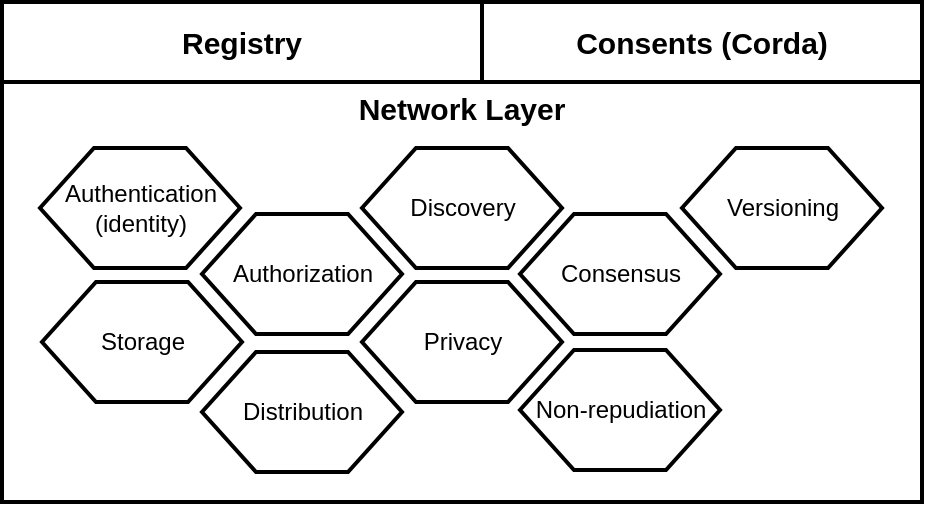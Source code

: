 <mxfile version="13.0.4" type="device"><diagram id="bCKk-7liBdbtBjq1gLEX" name="Page-1"><mxGraphModel dx="1352" dy="841" grid="1" gridSize="10" guides="1" tooltips="1" connect="1" arrows="1" fold="1" page="1" pageScale="1" pageWidth="827" pageHeight="1169" math="0" shadow="0"><root><mxCell id="0"/><mxCell id="1" parent="0"/><mxCell id="Csew-scbd0l05-6FHhy7-29" value="Network Layer" style="rounded=0;whiteSpace=wrap;html=1;strokeWidth=2;gradientColor=none;fillColor=none;labelPosition=center;verticalLabelPosition=top;align=center;verticalAlign=bottom;spacingTop=0;spacing=-23;fontStyle=1;fontSize=15;" parent="1" vertex="1"><mxGeometry x="130" y="200" width="460" height="210" as="geometry"/></mxCell><mxCell id="Csew-scbd0l05-6FHhy7-21" value="Storage" style="verticalLabelPosition=middle;verticalAlign=middle;html=1;shape=hexagon;perimeter=hexagonPerimeter2;arcSize=6;size=0.27;strokeWidth=2;labelPosition=center;align=center;" parent="1" vertex="1"><mxGeometry x="150" y="300" width="100" height="60" as="geometry"/></mxCell><mxCell id="Csew-scbd0l05-6FHhy7-25" value="Distribution" style="verticalLabelPosition=middle;verticalAlign=middle;html=1;shape=hexagon;perimeter=hexagonPerimeter2;arcSize=6;size=0.27;strokeWidth=2;labelPosition=center;align=center;" parent="1" vertex="1"><mxGeometry x="230" y="335" width="100" height="60" as="geometry"/></mxCell><mxCell id="Csew-scbd0l05-6FHhy7-26" value="Consensus" style="verticalLabelPosition=middle;verticalAlign=middle;html=1;shape=hexagon;perimeter=hexagonPerimeter2;arcSize=6;size=0.27;strokeWidth=2;labelPosition=center;align=center;" parent="1" vertex="1"><mxGeometry x="389" y="266" width="100" height="60" as="geometry"/></mxCell><mxCell id="Csew-scbd0l05-6FHhy7-27" value="Privacy" style="verticalLabelPosition=middle;verticalAlign=middle;html=1;shape=hexagon;perimeter=hexagonPerimeter2;arcSize=6;size=0.27;strokeWidth=2;labelPosition=center;align=center;" parent="1" vertex="1"><mxGeometry x="310" y="300" width="100" height="60" as="geometry"/></mxCell><mxCell id="Csew-scbd0l05-6FHhy7-28" value="Authorization" style="verticalLabelPosition=middle;verticalAlign=middle;html=1;shape=hexagon;perimeter=hexagonPerimeter2;arcSize=6;size=0.27;strokeWidth=2;labelPosition=center;align=center;" parent="1" vertex="1"><mxGeometry x="230" y="266" width="100" height="60" as="geometry"/></mxCell><mxCell id="Csew-scbd0l05-6FHhy7-30" value="Consents (Corda)" style="rounded=0;whiteSpace=wrap;html=1;strokeWidth=2;gradientColor=none;fillColor=none;labelPosition=center;verticalLabelPosition=middle;align=center;verticalAlign=middle;spacingTop=0;spacing=0;fontStyle=1;fontSize=15;" parent="1" vertex="1"><mxGeometry x="370" y="160" width="220" height="40" as="geometry"/></mxCell><mxCell id="Csew-scbd0l05-6FHhy7-33" value="Registry" style="rounded=0;whiteSpace=wrap;html=1;strokeWidth=2;gradientColor=none;fillColor=none;labelPosition=center;verticalLabelPosition=middle;align=center;verticalAlign=middle;spacingTop=0;spacing=0;fontStyle=1;fontSize=15;" parent="1" vertex="1"><mxGeometry x="130" y="160" width="240" height="40" as="geometry"/></mxCell><mxCell id="Csew-scbd0l05-6FHhy7-34" value="Non-repudiation" style="verticalLabelPosition=middle;verticalAlign=middle;html=1;shape=hexagon;perimeter=hexagonPerimeter2;arcSize=6;size=0.27;strokeWidth=2;labelPosition=center;align=center;" parent="1" vertex="1"><mxGeometry x="389" y="334" width="100" height="60" as="geometry"/></mxCell><mxCell id="Csew-scbd0l05-6FHhy7-35" value="Discovery" style="verticalLabelPosition=middle;verticalAlign=middle;html=1;shape=hexagon;perimeter=hexagonPerimeter2;arcSize=6;size=0.27;strokeWidth=2;labelPosition=center;align=center;" parent="1" vertex="1"><mxGeometry x="310" y="233" width="100" height="60" as="geometry"/></mxCell><mxCell id="Csew-scbd0l05-6FHhy7-36" value="Authentication&lt;br&gt;(identity)" style="verticalLabelPosition=middle;verticalAlign=middle;html=1;shape=hexagon;perimeter=hexagonPerimeter2;arcSize=6;size=0.27;strokeWidth=2;labelPosition=center;align=center;" parent="1" vertex="1"><mxGeometry x="149" y="233" width="100" height="60" as="geometry"/></mxCell><mxCell id="OGPKwZMNfQ3uXVrlpAhq-1" value="Versioning" style="verticalLabelPosition=middle;verticalAlign=middle;html=1;shape=hexagon;perimeter=hexagonPerimeter2;arcSize=6;size=0.27;strokeWidth=2;labelPosition=center;align=center;" vertex="1" parent="1"><mxGeometry x="470" y="233" width="100" height="60" as="geometry"/></mxCell></root></mxGraphModel></diagram></mxfile>